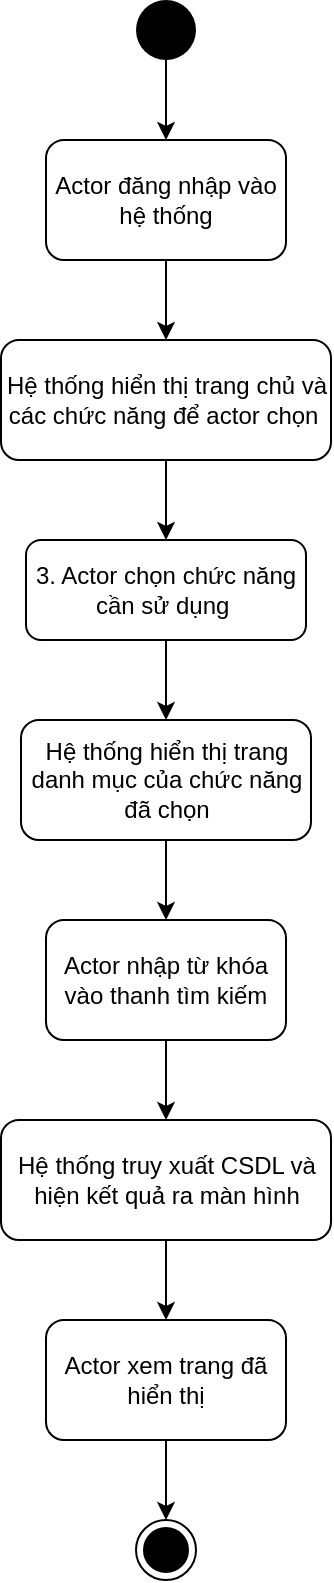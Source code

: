 <mxfile version="13.10.2"><diagram id="8v0yaVnOEfYiKwYnUsP6" name="Page-1"><mxGraphModel dx="1038" dy="573" grid="1" gridSize="10" guides="1" tooltips="1" connect="1" arrows="1" fold="1" page="1" pageScale="1" pageWidth="827" pageHeight="1169" math="0" shadow="0"><root><mxCell id="0"/><mxCell id="1" parent="0"/><mxCell id="l4p4BIx5NDWQi6e9UF5o-2" value="" style="ellipse;fillColor=#000000;strokeColor=none;" vertex="1" parent="1"><mxGeometry x="360" y="90" width="30" height="30" as="geometry"/></mxCell><mxCell id="l4p4BIx5NDWQi6e9UF5o-3" value="" style="ellipse;html=1;shape=endState;fillColor=#000000;strokeColor=#000000;" vertex="1" parent="1"><mxGeometry x="360" y="850" width="30" height="30" as="geometry"/></mxCell><mxCell id="l4p4BIx5NDWQi6e9UF5o-4" value="Actor đăng nhập vào hệ thống" style="rounded=1;whiteSpace=wrap;html=1;" vertex="1" parent="1"><mxGeometry x="315" y="160" width="120" height="60" as="geometry"/></mxCell><mxCell id="l4p4BIx5NDWQi6e9UF5o-5" value="Hệ thống hiển thị trang chủ và các chức năng để actor chọn&amp;nbsp;" style="rounded=1;whiteSpace=wrap;html=1;" vertex="1" parent="1"><mxGeometry x="292.5" y="260" width="165" height="60" as="geometry"/></mxCell><mxCell id="l4p4BIx5NDWQi6e9UF5o-6" value="3. Actor chọn chức năng cần sử dụng&amp;nbsp;" style="rounded=1;whiteSpace=wrap;html=1;" vertex="1" parent="1"><mxGeometry x="305" y="360" width="140" height="50" as="geometry"/></mxCell><mxCell id="l4p4BIx5NDWQi6e9UF5o-8" value="Hệ thống hiển thị trang danh mục của chức năng đã chọn" style="rounded=1;whiteSpace=wrap;html=1;" vertex="1" parent="1"><mxGeometry x="302.5" y="450" width="145" height="60" as="geometry"/></mxCell><mxCell id="l4p4BIx5NDWQi6e9UF5o-9" value="Actor nhập từ khóa vào thanh tìm kiếm" style="rounded=1;whiteSpace=wrap;html=1;" vertex="1" parent="1"><mxGeometry x="315" y="550" width="120" height="60" as="geometry"/></mxCell><mxCell id="l4p4BIx5NDWQi6e9UF5o-10" value="Hệ thống truy xuất CSDL và hiện kết quả ra màn hình" style="rounded=1;whiteSpace=wrap;html=1;" vertex="1" parent="1"><mxGeometry x="292.5" y="650" width="165" height="60" as="geometry"/></mxCell><mxCell id="l4p4BIx5NDWQi6e9UF5o-11" value="Actor xem trang đã hiển thị" style="rounded=1;whiteSpace=wrap;html=1;" vertex="1" parent="1"><mxGeometry x="315" y="750" width="120" height="60" as="geometry"/></mxCell><mxCell id="l4p4BIx5NDWQi6e9UF5o-12" value="" style="endArrow=classic;html=1;exitX=0.5;exitY=1;exitDx=0;exitDy=0;entryX=0.5;entryY=0;entryDx=0;entryDy=0;" edge="1" parent="1" source="l4p4BIx5NDWQi6e9UF5o-2" target="l4p4BIx5NDWQi6e9UF5o-4"><mxGeometry width="50" height="50" relative="1" as="geometry"><mxPoint x="590" y="320" as="sourcePoint"/><mxPoint x="640" y="270" as="targetPoint"/></mxGeometry></mxCell><mxCell id="l4p4BIx5NDWQi6e9UF5o-13" value="" style="endArrow=classic;html=1;exitX=0.5;exitY=1;exitDx=0;exitDy=0;entryX=0.5;entryY=0;entryDx=0;entryDy=0;" edge="1" parent="1" source="l4p4BIx5NDWQi6e9UF5o-4" target="l4p4BIx5NDWQi6e9UF5o-5"><mxGeometry width="50" height="50" relative="1" as="geometry"><mxPoint x="500" y="270" as="sourcePoint"/><mxPoint x="550" y="220" as="targetPoint"/></mxGeometry></mxCell><mxCell id="l4p4BIx5NDWQi6e9UF5o-14" value="" style="endArrow=classic;html=1;entryX=0.5;entryY=0;entryDx=0;entryDy=0;exitX=0.5;exitY=1;exitDx=0;exitDy=0;" edge="1" parent="1" source="l4p4BIx5NDWQi6e9UF5o-5" target="l4p4BIx5NDWQi6e9UF5o-6"><mxGeometry width="50" height="50" relative="1" as="geometry"><mxPoint x="240" y="410" as="sourcePoint"/><mxPoint x="290" y="360" as="targetPoint"/></mxGeometry></mxCell><mxCell id="l4p4BIx5NDWQi6e9UF5o-15" value="" style="endArrow=classic;html=1;exitX=0.5;exitY=1;exitDx=0;exitDy=0;entryX=0.5;entryY=0;entryDx=0;entryDy=0;" edge="1" parent="1" source="l4p4BIx5NDWQi6e9UF5o-6" target="l4p4BIx5NDWQi6e9UF5o-8"><mxGeometry width="50" height="50" relative="1" as="geometry"><mxPoint x="480" y="500" as="sourcePoint"/><mxPoint x="530" y="450" as="targetPoint"/></mxGeometry></mxCell><mxCell id="l4p4BIx5NDWQi6e9UF5o-16" value="" style="endArrow=classic;html=1;entryX=0.5;entryY=0;entryDx=0;entryDy=0;exitX=0.5;exitY=1;exitDx=0;exitDy=0;" edge="1" parent="1" source="l4p4BIx5NDWQi6e9UF5o-8" target="l4p4BIx5NDWQi6e9UF5o-9"><mxGeometry width="50" height="50" relative="1" as="geometry"><mxPoint x="190" y="600" as="sourcePoint"/><mxPoint x="240" y="550" as="targetPoint"/></mxGeometry></mxCell><mxCell id="l4p4BIx5NDWQi6e9UF5o-17" value="" style="endArrow=classic;html=1;exitX=0.5;exitY=1;exitDx=0;exitDy=0;entryX=0.5;entryY=0;entryDx=0;entryDy=0;" edge="1" parent="1" source="l4p4BIx5NDWQi6e9UF5o-9" target="l4p4BIx5NDWQi6e9UF5o-10"><mxGeometry width="50" height="50" relative="1" as="geometry"><mxPoint x="350" y="690" as="sourcePoint"/><mxPoint x="400" y="640" as="targetPoint"/></mxGeometry></mxCell><mxCell id="l4p4BIx5NDWQi6e9UF5o-18" value="" style="endArrow=classic;html=1;entryX=0.5;entryY=0;entryDx=0;entryDy=0;exitX=0.5;exitY=1;exitDx=0;exitDy=0;" edge="1" parent="1" source="l4p4BIx5NDWQi6e9UF5o-10" target="l4p4BIx5NDWQi6e9UF5o-11"><mxGeometry width="50" height="50" relative="1" as="geometry"><mxPoint x="190" y="790" as="sourcePoint"/><mxPoint x="240" y="740" as="targetPoint"/></mxGeometry></mxCell><mxCell id="l4p4BIx5NDWQi6e9UF5o-19" value="" style="endArrow=classic;html=1;exitX=0.5;exitY=1;exitDx=0;exitDy=0;entryX=0.5;entryY=0;entryDx=0;entryDy=0;" edge="1" parent="1" source="l4p4BIx5NDWQi6e9UF5o-11" target="l4p4BIx5NDWQi6e9UF5o-3"><mxGeometry width="50" height="50" relative="1" as="geometry"><mxPoint x="350" y="860" as="sourcePoint"/><mxPoint x="400" y="810" as="targetPoint"/></mxGeometry></mxCell></root></mxGraphModel></diagram></mxfile>